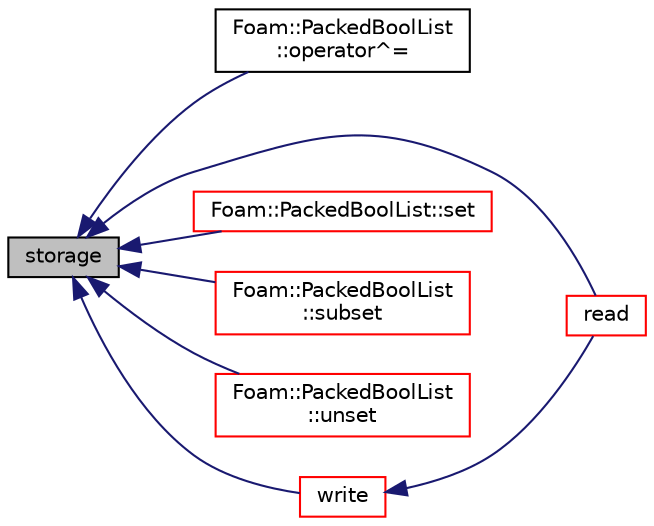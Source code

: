 digraph "storage"
{
  bgcolor="transparent";
  edge [fontname="Helvetica",fontsize="10",labelfontname="Helvetica",labelfontsize="10"];
  node [fontname="Helvetica",fontsize="10",shape=record];
  rankdir="LR";
  Node1 [label="storage",height=0.2,width=0.4,color="black", fillcolor="grey75", style="filled", fontcolor="black"];
  Node1 -> Node2 [dir="back",color="midnightblue",fontsize="10",style="solid",fontname="Helvetica"];
  Node2 [label="Foam::PackedBoolList\l::operator^=",height=0.2,width=0.4,color="black",URL="$a01800.html#a91f4576fe0dd1aa5848ac2912f4c5990",tooltip="Xor operator (lists may be dissimilar sizes) "];
  Node1 -> Node3 [dir="back",color="midnightblue",fontsize="10",style="solid",fontname="Helvetica"];
  Node3 [label="read",height=0.2,width=0.4,color="red",URL="$a01801.html#a223c472410515286cf5050b0b7b37396",tooltip="Clear list and read from stream. "];
  Node1 -> Node4 [dir="back",color="midnightblue",fontsize="10",style="solid",fontname="Helvetica"];
  Node4 [label="Foam::PackedBoolList::set",height=0.2,width=0.4,color="red",URL="$a01800.html#a0c010317ff4eff942a58dd385245119d",tooltip="Set specified bits. "];
  Node1 -> Node5 [dir="back",color="midnightblue",fontsize="10",style="solid",fontname="Helvetica"];
  Node5 [label="Foam::PackedBoolList\l::subset",height=0.2,width=0.4,color="red",URL="$a01800.html#a668afa3b74e76fcb97bc329983c5e787",tooltip="Subset with the specified list. "];
  Node1 -> Node6 [dir="back",color="midnightblue",fontsize="10",style="solid",fontname="Helvetica"];
  Node6 [label="Foam::PackedBoolList\l::unset",height=0.2,width=0.4,color="red",URL="$a01800.html#afaa869912c50accc001594d281048665",tooltip="Unset specified bits. "];
  Node1 -> Node7 [dir="back",color="midnightblue",fontsize="10",style="solid",fontname="Helvetica"];
  Node7 [label="write",height=0.2,width=0.4,color="red",URL="$a01801.html#a4f4810083cd68515933d923af815a002",tooltip="Write, optionally with indexedOutput. "];
  Node7 -> Node3 [dir="back",color="midnightblue",fontsize="10",style="solid",fontname="Helvetica"];
}
